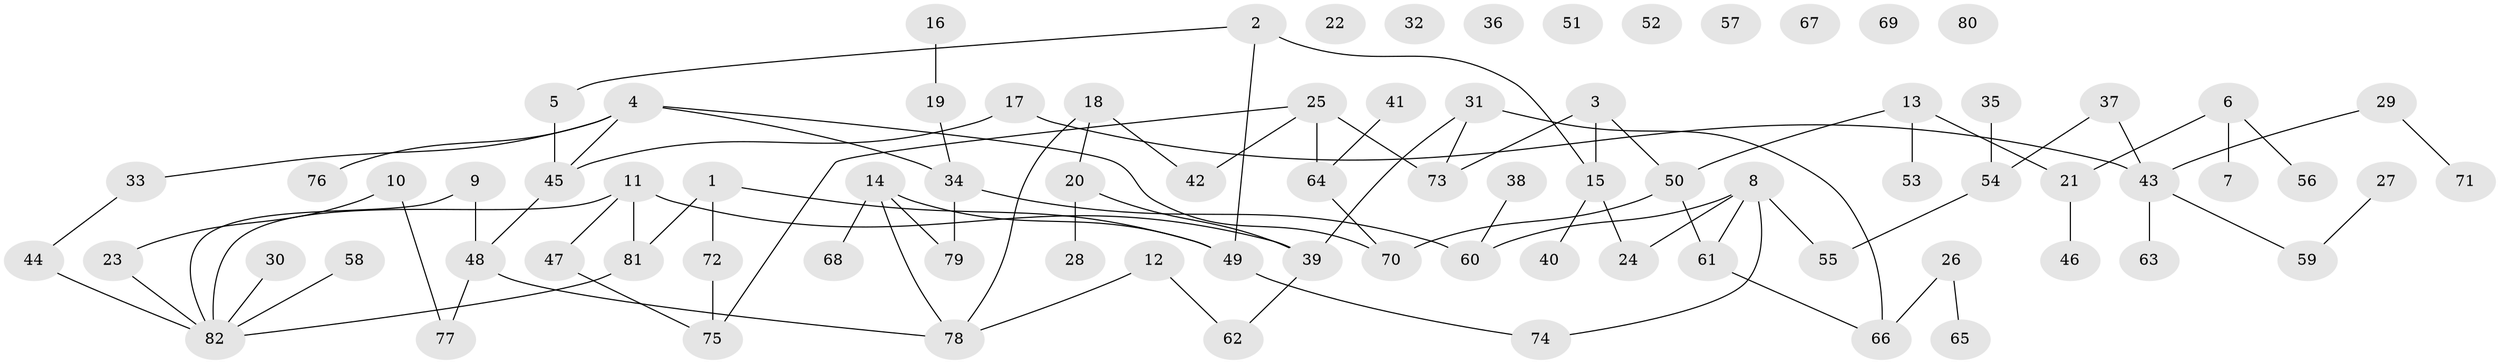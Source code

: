 // coarse degree distribution, {3: 0.07317073170731707, 6: 0.12195121951219512, 4: 0.024390243902439025, 2: 0.17073170731707318, 1: 0.2926829268292683, 5: 0.04878048780487805, 7: 0.024390243902439025, 8: 0.024390243902439025, 0: 0.21951219512195122}
// Generated by graph-tools (version 1.1) at 2025/16/03/04/25 18:16:35]
// undirected, 82 vertices, 91 edges
graph export_dot {
graph [start="1"]
  node [color=gray90,style=filled];
  1;
  2;
  3;
  4;
  5;
  6;
  7;
  8;
  9;
  10;
  11;
  12;
  13;
  14;
  15;
  16;
  17;
  18;
  19;
  20;
  21;
  22;
  23;
  24;
  25;
  26;
  27;
  28;
  29;
  30;
  31;
  32;
  33;
  34;
  35;
  36;
  37;
  38;
  39;
  40;
  41;
  42;
  43;
  44;
  45;
  46;
  47;
  48;
  49;
  50;
  51;
  52;
  53;
  54;
  55;
  56;
  57;
  58;
  59;
  60;
  61;
  62;
  63;
  64;
  65;
  66;
  67;
  68;
  69;
  70;
  71;
  72;
  73;
  74;
  75;
  76;
  77;
  78;
  79;
  80;
  81;
  82;
  1 -- 49;
  1 -- 72;
  1 -- 81;
  2 -- 5;
  2 -- 15;
  2 -- 49;
  3 -- 15;
  3 -- 50;
  3 -- 73;
  4 -- 33;
  4 -- 34;
  4 -- 45;
  4 -- 70;
  4 -- 76;
  5 -- 45;
  6 -- 7;
  6 -- 21;
  6 -- 56;
  8 -- 24;
  8 -- 55;
  8 -- 60;
  8 -- 61;
  8 -- 74;
  9 -- 48;
  9 -- 82;
  10 -- 23;
  10 -- 77;
  11 -- 39;
  11 -- 47;
  11 -- 81;
  11 -- 82;
  12 -- 62;
  12 -- 78;
  13 -- 21;
  13 -- 50;
  13 -- 53;
  14 -- 49;
  14 -- 68;
  14 -- 78;
  14 -- 79;
  15 -- 24;
  15 -- 40;
  16 -- 19;
  17 -- 43;
  17 -- 45;
  18 -- 20;
  18 -- 42;
  18 -- 78;
  19 -- 34;
  20 -- 28;
  20 -- 39;
  21 -- 46;
  23 -- 82;
  25 -- 42;
  25 -- 64;
  25 -- 73;
  25 -- 75;
  26 -- 65;
  26 -- 66;
  27 -- 59;
  29 -- 43;
  29 -- 71;
  30 -- 82;
  31 -- 39;
  31 -- 66;
  31 -- 73;
  33 -- 44;
  34 -- 60;
  34 -- 79;
  35 -- 54;
  37 -- 43;
  37 -- 54;
  38 -- 60;
  39 -- 62;
  41 -- 64;
  43 -- 59;
  43 -- 63;
  44 -- 82;
  45 -- 48;
  47 -- 75;
  48 -- 77;
  48 -- 78;
  49 -- 74;
  50 -- 61;
  50 -- 70;
  54 -- 55;
  58 -- 82;
  61 -- 66;
  64 -- 70;
  72 -- 75;
  81 -- 82;
}
